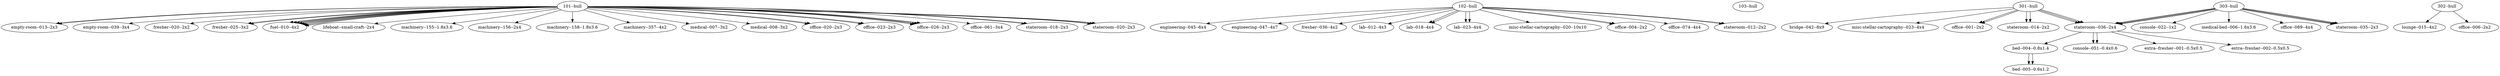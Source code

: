 // circo -Tsvg symbol-graph-test.dot > symbol-graph-test.svg
digraph symbolGraph {
  
  "101--hull"
  "102--hull"
  "103--hull"
  "301--hull"
  "302--hull"
  "303--hull"
  "bed--004--0.8x1.4"
  "bed--005--0.6x1.2"
  "bridge--042--8x9"
  "console--022--1x2"
  "console--051--0.4x0.6"
  "empty-room--013--2x3"
  "empty-room--039--3x4"
  "engineering--045--6x4"
  "engineering--047--4x7"
  "extra--fresher--001--0.5x0.5"
  "extra--fresher--002--0.5x0.5"
  "fresher--020--2x2"
  "fresher--025--3x2"
  "fresher--036--4x2"
  "fuel--010--4x2"
  "lab--012--4x3"
  "lab--018--4x4"
  "lab--023--4x4"
  "lifeboat--small-craft--2x4"
  "lounge--015--4x2"
  "machinery--155--1.8x3.6"
  "machinery--156--2x4"
  "machinery--158--1.8x3.6"
  "machinery--357--4x2"
  "medical--007--3x2"
  "medical--008--3x2"
  "medical-bed--006--1.6x3.6"
  "misc-stellar-cartography--020--10x10"
  "misc-stellar-cartography--023--4x4"
  "office--001--2x2"
  "office--004--2x2"
  "office--006--2x2"
  "office--020--2x3"
  "office--023--2x3"
  "office--026--2x3"
  "office--061--3x4"
  "office--074--4x4"
  "office--089--4x4"
  "stateroom--012--2x2"
  "stateroom--014--2x2"
  "stateroom--018--2x3"
  "stateroom--020--2x3"
  "stateroom--035--2x3"
  "stateroom--036--2x4"


  "101--hull" -> "office--026--2x3"
  "101--hull" -> "office--026--2x3"
  "101--hull" -> "office--026--2x3"
  "101--hull" -> "office--026--2x3"
  "101--hull" -> "stateroom--020--2x3"
  "101--hull" -> "stateroom--020--2x3"
  "101--hull" -> "stateroom--020--2x3"
  "101--hull" -> "empty-room--013--2x3"
  "101--hull" -> "empty-room--013--2x3"
  "101--hull" -> "office--020--2x3"
  "101--hull" -> "office--020--2x3"
  "101--hull" -> "office--023--2x3"
  "101--hull" -> "office--023--2x3"
  "101--hull" -> "fresher--020--2x2"
  "101--hull" -> "stateroom--018--2x3"
  "101--hull" -> "stateroom--018--2x3"
  "101--hull" -> "fresher--025--3x2"
  "101--hull" -> "fresher--025--3x2"
  "101--hull" -> "office--061--3x4"
  "101--hull" -> "medical--007--3x2"
  "101--hull" -> "empty-room--039--3x4"
  "101--hull" -> "medical--008--3x2"
  "101--hull" -> "lifeboat--small-craft--2x4"
  "101--hull" -> "fuel--010--4x2"
  "101--hull" -> "fuel--010--4x2"
  "101--hull" -> "fuel--010--4x2"
  "101--hull" -> "fuel--010--4x2"
  "101--hull" -> "fuel--010--4x2"
  "101--hull" -> "fuel--010--4x2"
  "101--hull" -> "fuel--010--4x2"
  "101--hull" -> "fuel--010--4x2"
  "101--hull" -> "machinery--158--1.8x3.6"
  "101--hull" -> "machinery--156--2x4"
  "101--hull" -> "machinery--155--1.8x3.6"
  "101--hull" -> "machinery--357--4x2"
  "102--hull" -> "stateroom--012--2x2"
  "102--hull" -> "stateroom--012--2x2"
  "102--hull" -> "office--004--2x2"
  "102--hull" -> "office--004--2x2"
  "102--hull" -> "fresher--036--4x2"
  "102--hull" -> "engineering--045--6x4"
  "102--hull" -> "lab--018--4x4"
  "102--hull" -> "lab--018--4x4"
  "102--hull" -> "lab--012--4x3"
  "102--hull" -> "lab--023--4x4"
  "102--hull" -> "lab--023--4x4"
  "102--hull" -> "office--074--4x4"
  "102--hull" -> "engineering--047--4x7"
  "102--hull" -> "misc-stellar-cartography--020--10x10"
  "301--hull" -> "stateroom--014--2x2"
  "301--hull" -> "stateroom--014--2x2"
  "301--hull" -> "stateroom--036--2x4"
  "301--hull" -> "stateroom--036--2x4"
  "301--hull" -> "stateroom--036--2x4"
  "301--hull" -> "office--001--2x2"
  "301--hull" -> "office--001--2x2"
  "301--hull" -> "misc-stellar-cartography--023--4x4"
  "301--hull" -> "bridge--042--8x9"
  "302--hull" -> "office--006--2x2"
  "302--hull" -> "lounge--015--4x2"
  "303--hull" -> "stateroom--036--2x4"
  "303--hull" -> "stateroom--036--2x4"
  "303--hull" -> "stateroom--036--2x4"
  "303--hull" -> "stateroom--036--2x4"
  "303--hull" -> "stateroom--035--2x3"
  "303--hull" -> "stateroom--035--2x3"
  "303--hull" -> "stateroom--035--2x3"
  "303--hull" -> "stateroom--035--2x3"
  "303--hull" -> "medical-bed--006--1.6x3.6"
  "303--hull" -> "office--089--4x4"
  "303--hull" -> "console--022--1x2"
  "bed--004--0.8x1.4" -> "bed--005--0.6x1.2"
  "bed--004--0.8x1.4" -> "bed--005--0.6x1.2"
  "stateroom--036--2x4" -> "console--051--0.4x0.6"
  "stateroom--036--2x4" -> "console--051--0.4x0.6"
  "stateroom--036--2x4" -> "extra--fresher--001--0.5x0.5"
  "stateroom--036--2x4" -> "extra--fresher--002--0.5x0.5"
  "stateroom--036--2x4" -> "bed--004--0.8x1.4"


}